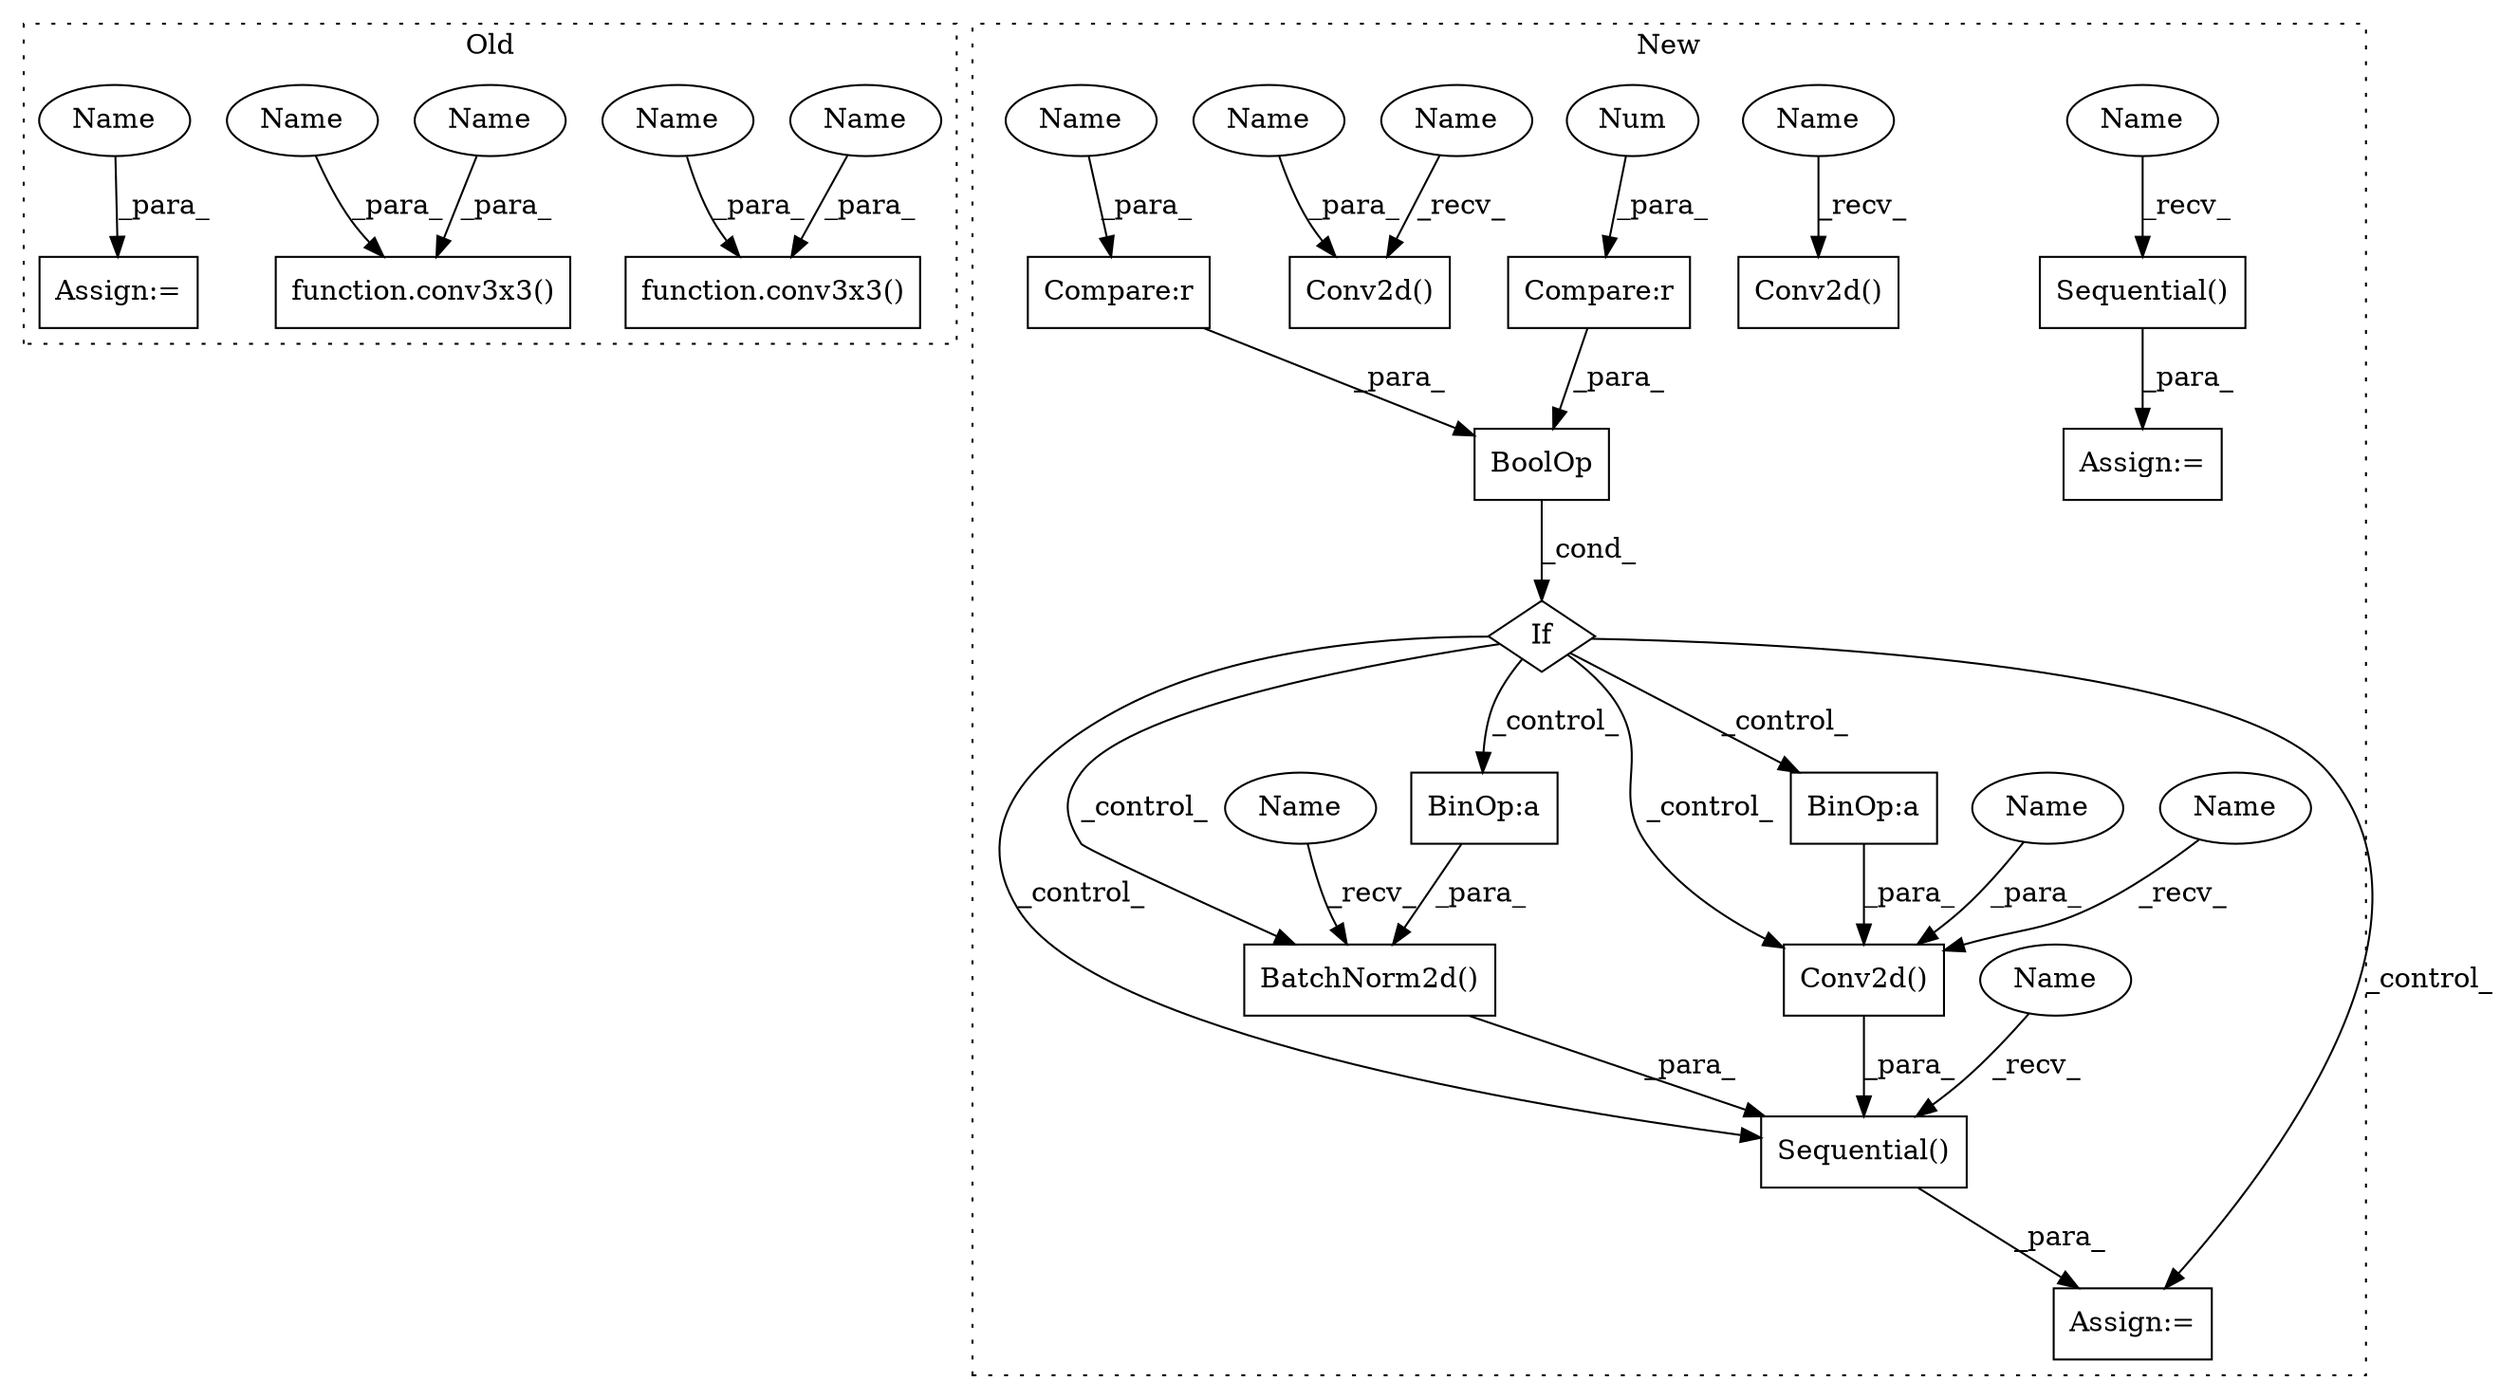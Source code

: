 digraph G {
subgraph cluster0 {
1 [label="function.conv3x3()" a="75" s="801,823" l="8,1" shape="box"];
4 [label="function.conv3x3()" a="75" s="662,694" l="8,1" shape="box"];
14 [label="Assign:=" a="68" s="923" l="3" shape="box"];
19 [label="Name" a="87" s="817" l="6" shape="ellipse"];
20 [label="Name" a="87" s="680" l="6" shape="ellipse"];
21 [label="Name" a="87" s="809" l="6" shape="ellipse"];
22 [label="Name" a="87" s="926" l="6" shape="ellipse"];
23 [label="Name" a="87" s="688" l="6" shape="ellipse"];
label = "Old";
style="dotted";
}
subgraph cluster1 {
2 [label="Conv2d()" a="75" s="2533,2577" l="10,43" shape="box"];
3 [label="Conv2d()" a="75" s="1783,1810" l="10,54" shape="box"];
5 [label="If" a="96" s="2093,2130" l="3,14" shape="diamond"];
6 [label="Sequential()" a="75" s="2069" l="15" shape="box"];
7 [label="BinOp:a" a="82" s="2568" l="3" shape="box"];
8 [label="Sequential()" a="75" s="2497,2682" l="36,18" shape="box"];
9 [label="BinOp:a" a="82" s="2672" l="3" shape="box"];
10 [label="Compare:r" a="40" s="2096" l="11" shape="box"];
11 [label="BoolOp" a="72" s="2096" l="34" shape="box"];
12 [label="Compare:r" a="40" s="2111" l="19" shape="box"];
13 [label="BatchNorm2d()" a="75" s="2643,2681" l="15,1" shape="box"];
15 [label="Conv2d()" a="75" s="1928,1952" l="10,49" shape="box"];
16 [label="Num" a="76" s="2106" l="1" shape="ellipse"];
17 [label="Assign:=" a="68" s="2066" l="3" shape="box"];
18 [label="Assign:=" a="68" s="2494" l="3" shape="box"];
24 [label="Name" a="87" s="1928" l="2" shape="ellipse"];
25 [label="Name" a="87" s="2643" l="2" shape="ellipse"];
26 [label="Name" a="87" s="2497" l="2" shape="ellipse"];
27 [label="Name" a="87" s="2069" l="2" shape="ellipse"];
28 [label="Name" a="87" s="2533" l="2" shape="ellipse"];
29 [label="Name" a="87" s="1783" l="2" shape="ellipse"];
30 [label="Name" a="87" s="2111" l="9" shape="ellipse"];
31 [label="Name" a="87" s="2543" l="9" shape="ellipse"];
32 [label="Name" a="87" s="1793" l="9" shape="ellipse"];
label = "New";
style="dotted";
}
2 -> 8 [label="_para_"];
5 -> 9 [label="_control_"];
5 -> 2 [label="_control_"];
5 -> 18 [label="_control_"];
5 -> 8 [label="_control_"];
5 -> 7 [label="_control_"];
5 -> 13 [label="_control_"];
6 -> 17 [label="_para_"];
7 -> 2 [label="_para_"];
8 -> 18 [label="_para_"];
9 -> 13 [label="_para_"];
10 -> 11 [label="_para_"];
11 -> 5 [label="_cond_"];
12 -> 11 [label="_para_"];
13 -> 8 [label="_para_"];
16 -> 10 [label="_para_"];
19 -> 1 [label="_para_"];
20 -> 4 [label="_para_"];
21 -> 1 [label="_para_"];
22 -> 14 [label="_para_"];
23 -> 4 [label="_para_"];
24 -> 15 [label="_recv_"];
25 -> 13 [label="_recv_"];
26 -> 8 [label="_recv_"];
27 -> 6 [label="_recv_"];
28 -> 2 [label="_recv_"];
29 -> 3 [label="_recv_"];
30 -> 12 [label="_para_"];
31 -> 2 [label="_para_"];
32 -> 3 [label="_para_"];
}